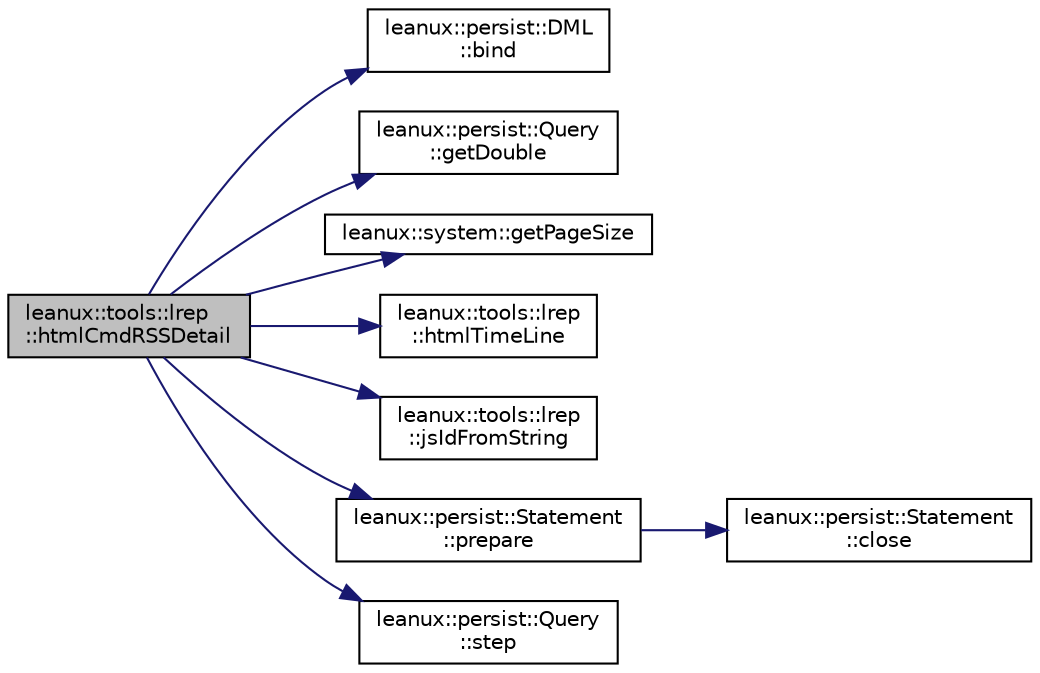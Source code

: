 digraph "leanux::tools::lrep::htmlCmdRSSDetail"
{
 // LATEX_PDF_SIZE
  bgcolor="transparent";
  edge [fontname="Helvetica",fontsize="10",labelfontname="Helvetica",labelfontsize="10"];
  node [fontname="Helvetica",fontsize="10",shape=record];
  rankdir="LR";
  Node1 [label="leanux::tools::lrep\l::htmlCmdRSSDetail",height=0.2,width=0.4,color="black", fillcolor="grey75", style="filled", fontcolor="black",tooltip=" "];
  Node1 -> Node2 [color="midnightblue",fontsize="10",style="solid",fontname="Helvetica"];
  Node2 [label="leanux::persist::DML\l::bind",height=0.2,width=0.4,color="black",URL="$classleanux_1_1persist_1_1DML.html#a8df01a6d880515c22106e424ed342c81",tooltip="Bind a double value to the bind at position."];
  Node1 -> Node3 [color="midnightblue",fontsize="10",style="solid",fontname="Helvetica"];
  Node3 [label="leanux::persist::Query\l::getDouble",height=0.2,width=0.4,color="black",URL="$classleanux_1_1persist_1_1Query.html#ac71ce2dce629c76434dfb541bbe55658",tooltip="Get double value from select list."];
  Node1 -> Node4 [color="midnightblue",fontsize="10",style="solid",fontname="Helvetica"];
  Node4 [label="leanux::system::getPageSize",height=0.2,width=0.4,color="black",URL="$namespaceleanux_1_1system.html#a52dc747f7af9f66fabb1ccfd72c7c450",tooltip="Get the system page size."];
  Node1 -> Node5 [color="midnightblue",fontsize="10",style="solid",fontname="Helvetica"];
  Node5 [label="leanux::tools::lrep\l::htmlTimeLine",height=0.2,width=0.4,color="black",URL="$namespaceleanux_1_1tools_1_1lrep.html#a85ac1fb32ad11b10d1ea134e230f6c47",tooltip=" "];
  Node1 -> Node6 [color="midnightblue",fontsize="10",style="solid",fontname="Helvetica"];
  Node6 [label="leanux::tools::lrep\l::jsIdFromString",height=0.2,width=0.4,color="black",URL="$namespaceleanux_1_1tools_1_1lrep.html#a9ef7dd7e7c56989574a69148cbba20b1",tooltip="deterministic transform of arbitray strings into valid javascript identifiers"];
  Node1 -> Node7 [color="midnightblue",fontsize="10",style="solid",fontname="Helvetica"];
  Node7 [label="leanux::persist::Statement\l::prepare",height=0.2,width=0.4,color="black",URL="$classleanux_1_1persist_1_1Statement.html#a1b809c1b1d0e9d24af65e439c3893d74",tooltip="Prepare a SQL statement."];
  Node7 -> Node8 [color="midnightblue",fontsize="10",style="solid",fontname="Helvetica"];
  Node8 [label="leanux::persist::Statement\l::close",height=0.2,width=0.4,color="black",URL="$classleanux_1_1persist_1_1Statement.html#a5b31fb14297ad5c1c342cfc0d8f797de",tooltip="A statement handle can be explicitly closed without deleting the Statement object itself."];
  Node1 -> Node9 [color="midnightblue",fontsize="10",style="solid",fontname="Helvetica"];
  Node9 [label="leanux::persist::Query\l::step",height=0.2,width=0.4,color="black",URL="$classleanux_1_1persist_1_1Query.html#a294e11c33a22761503c49418f5ca9815",tooltip="Step the result list, end of list returns false."];
}
